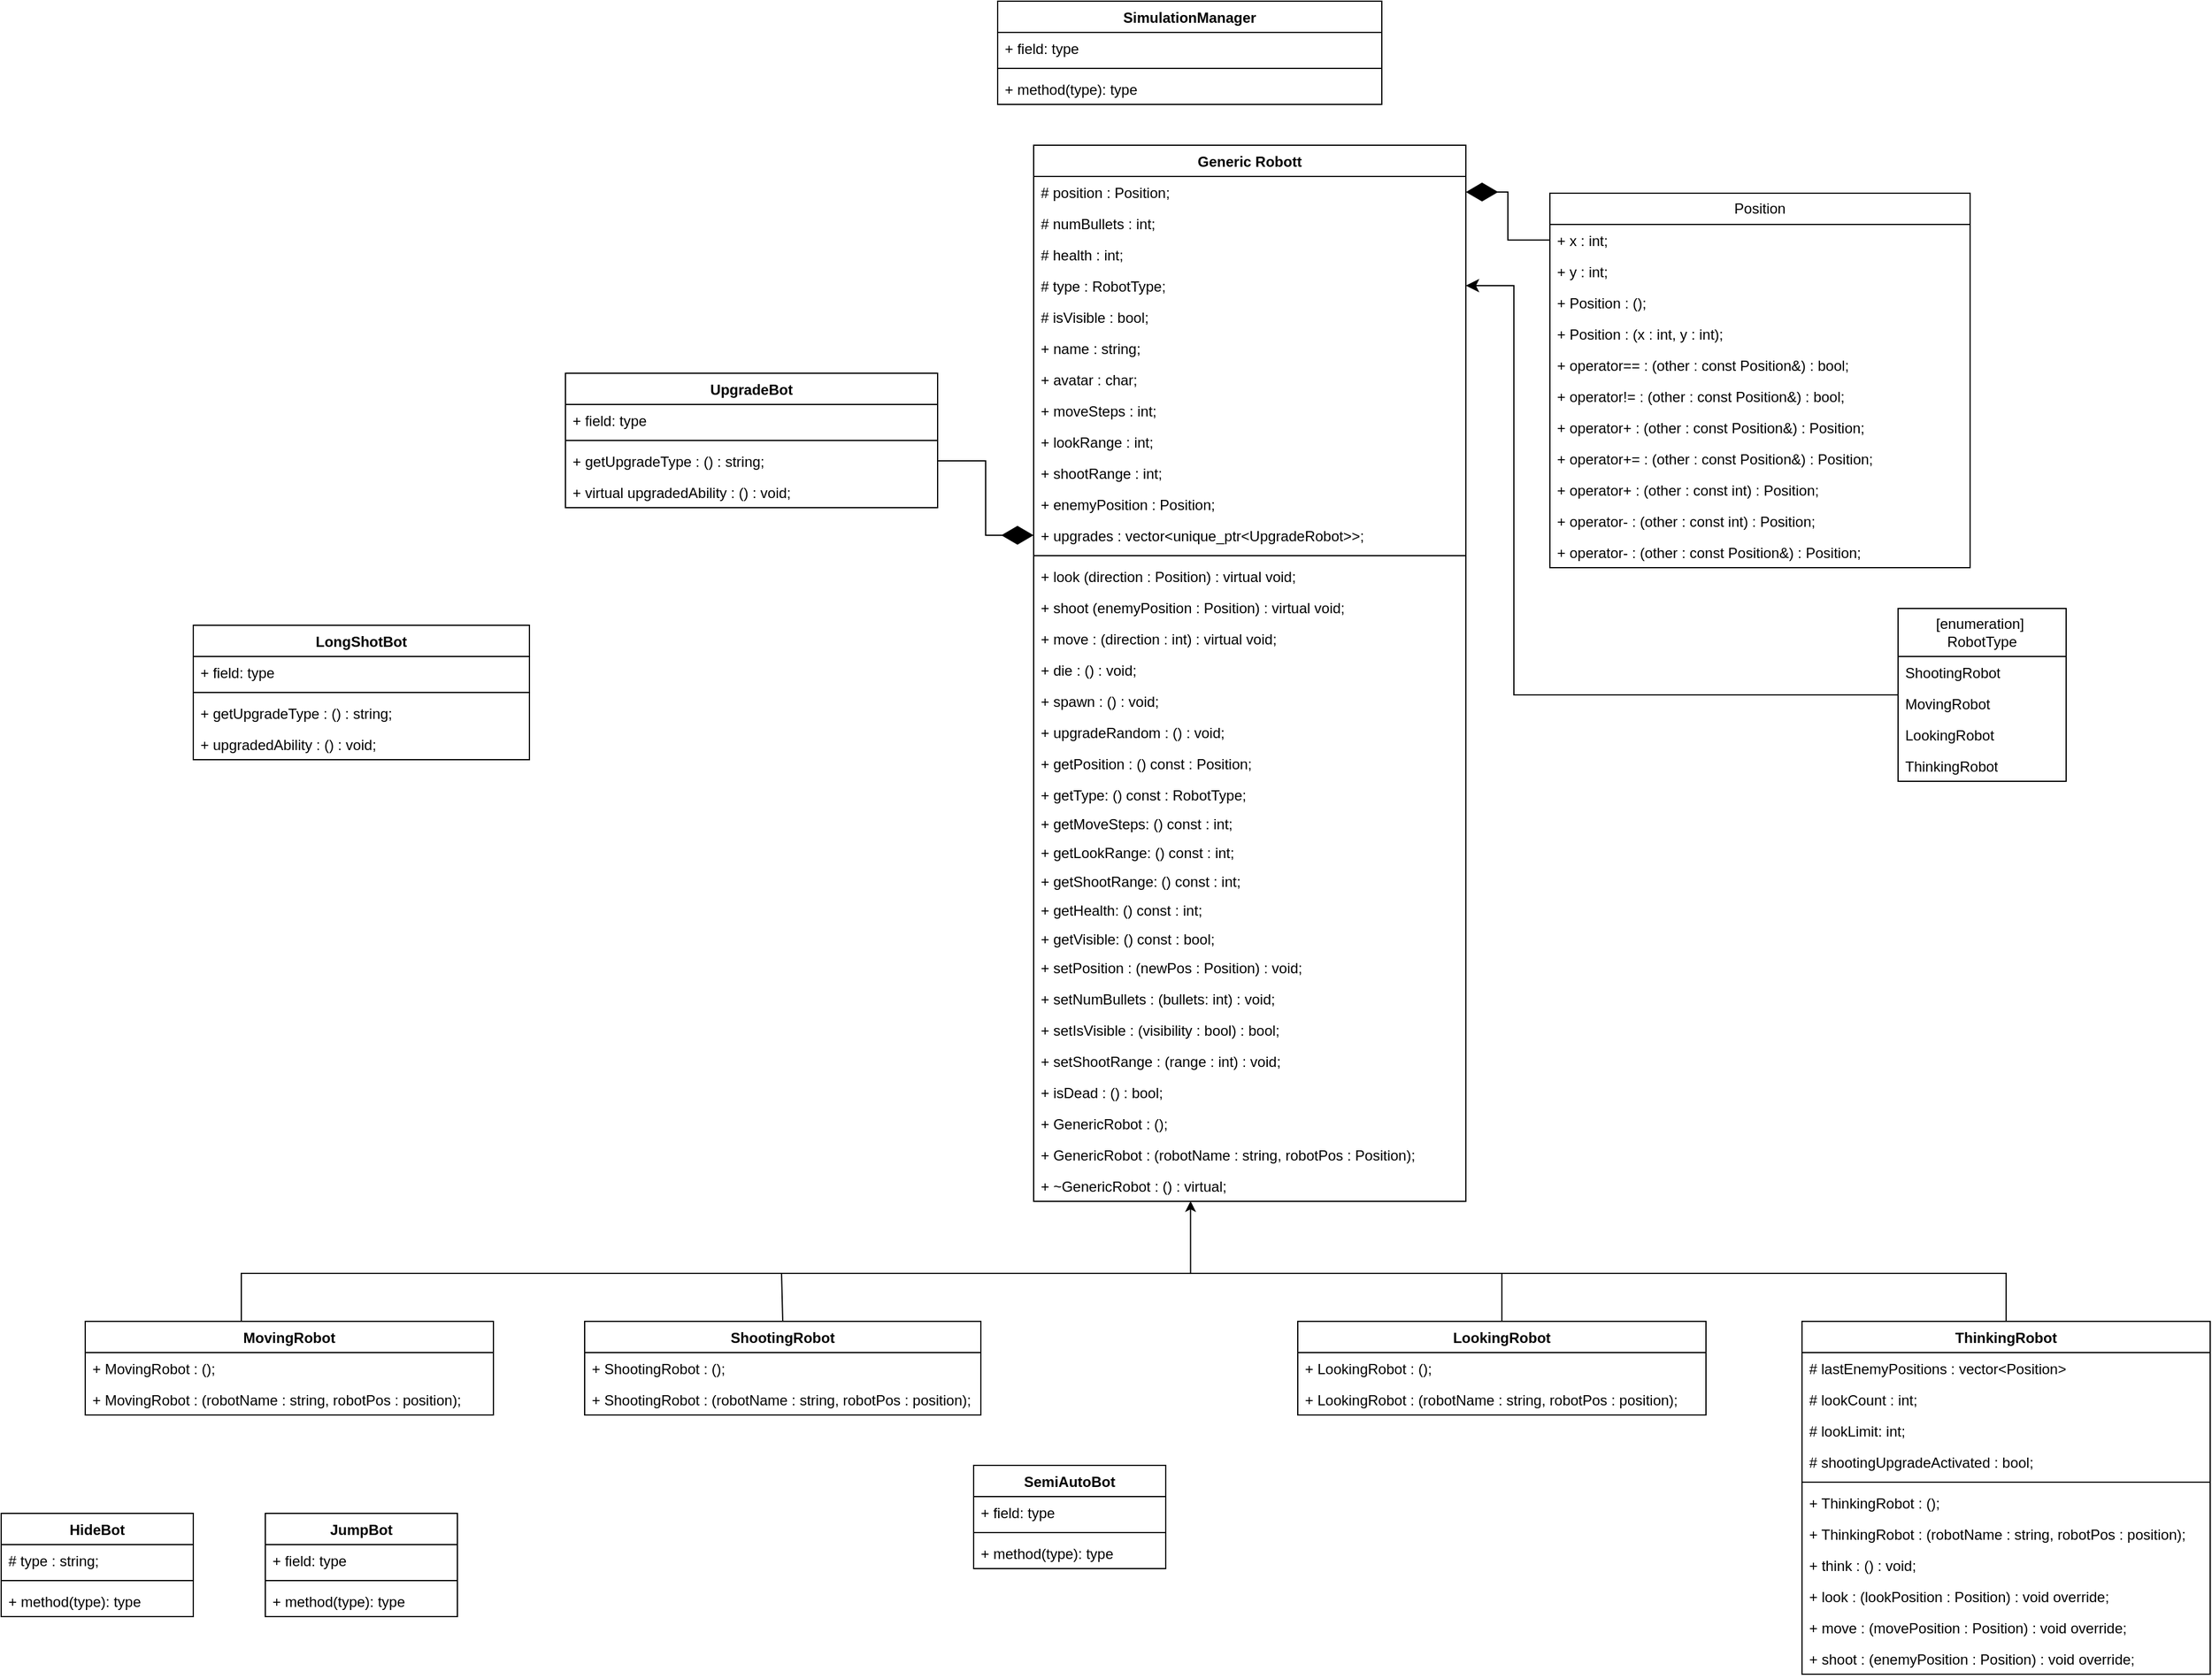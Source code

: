 <mxfile version="27.1.1">
  <diagram name="Page-1" id="opCcGq341DNbt-FzEkQ6">
    <mxGraphModel dx="2013" dy="1969" grid="1" gridSize="10" guides="1" tooltips="1" connect="1" arrows="1" fold="1" page="1" pageScale="1" pageWidth="850" pageHeight="1100" math="0" shadow="0">
      <root>
        <mxCell id="0" />
        <mxCell id="1" parent="0" />
        <mxCell id="jo4CeBIh-6-iTtw7Tc6J-8" value="Generic Robott" style="swimlane;fontStyle=1;align=center;verticalAlign=top;childLayout=stackLayout;horizontal=1;startSize=26;horizontalStack=0;resizeParent=1;resizeParentMax=0;resizeLast=0;collapsible=1;marginBottom=0;whiteSpace=wrap;html=1;" parent="1" vertex="1">
          <mxGeometry x="270" y="-270" width="360" height="880" as="geometry" />
        </mxCell>
        <mxCell id="jo4CeBIh-6-iTtw7Tc6J-9" value="# position : Position;" style="text;strokeColor=none;fillColor=none;align=left;verticalAlign=top;spacingLeft=4;spacingRight=4;overflow=hidden;rotatable=0;points=[[0,0.5],[1,0.5]];portConstraint=eastwest;whiteSpace=wrap;html=1;" parent="jo4CeBIh-6-iTtw7Tc6J-8" vertex="1">
          <mxGeometry y="26" width="360" height="26" as="geometry" />
        </mxCell>
        <mxCell id="jo4CeBIh-6-iTtw7Tc6J-19" value="# numBullets : int;" style="text;strokeColor=none;fillColor=none;align=left;verticalAlign=top;spacingLeft=4;spacingRight=4;overflow=hidden;rotatable=0;points=[[0,0.5],[1,0.5]];portConstraint=eastwest;whiteSpace=wrap;html=1;" parent="jo4CeBIh-6-iTtw7Tc6J-8" vertex="1">
          <mxGeometry y="52" width="360" height="26" as="geometry" />
        </mxCell>
        <mxCell id="jo4CeBIh-6-iTtw7Tc6J-15" value="# health : int;" style="text;strokeColor=none;fillColor=none;align=left;verticalAlign=top;spacingLeft=4;spacingRight=4;overflow=hidden;rotatable=0;points=[[0,0.5],[1,0.5]];portConstraint=eastwest;whiteSpace=wrap;html=1;" parent="jo4CeBIh-6-iTtw7Tc6J-8" vertex="1">
          <mxGeometry y="78" width="360" height="26" as="geometry" />
        </mxCell>
        <mxCell id="kiu2ifzTTNZSJJnd6o4B-6" value="# type : RobotType;" style="text;strokeColor=none;fillColor=none;align=left;verticalAlign=top;spacingLeft=4;spacingRight=4;overflow=hidden;rotatable=0;points=[[0,0.5],[1,0.5]];portConstraint=eastwest;whiteSpace=wrap;html=1;" parent="jo4CeBIh-6-iTtw7Tc6J-8" vertex="1">
          <mxGeometry y="104" width="360" height="26" as="geometry" />
        </mxCell>
        <mxCell id="xxYmKq4oyaZUA1vhkRWQ-1" value="# isVisible : bool;" style="text;strokeColor=none;fillColor=none;align=left;verticalAlign=top;spacingLeft=4;spacingRight=4;overflow=hidden;rotatable=0;points=[[0,0.5],[1,0.5]];portConstraint=eastwest;whiteSpace=wrap;html=1;" vertex="1" parent="jo4CeBIh-6-iTtw7Tc6J-8">
          <mxGeometry y="130" width="360" height="26" as="geometry" />
        </mxCell>
        <mxCell id="xxYmKq4oyaZUA1vhkRWQ-4" value="+ name : string;" style="text;strokeColor=none;fillColor=none;align=left;verticalAlign=top;spacingLeft=4;spacingRight=4;overflow=hidden;rotatable=0;points=[[0,0.5],[1,0.5]];portConstraint=eastwest;whiteSpace=wrap;html=1;" vertex="1" parent="jo4CeBIh-6-iTtw7Tc6J-8">
          <mxGeometry y="156" width="360" height="26" as="geometry" />
        </mxCell>
        <mxCell id="xxYmKq4oyaZUA1vhkRWQ-31" value="+ avatar : char;" style="text;strokeColor=none;fillColor=none;align=left;verticalAlign=top;spacingLeft=4;spacingRight=4;overflow=hidden;rotatable=0;points=[[0,0.5],[1,0.5]];portConstraint=eastwest;whiteSpace=wrap;html=1;" vertex="1" parent="jo4CeBIh-6-iTtw7Tc6J-8">
          <mxGeometry y="182" width="360" height="26" as="geometry" />
        </mxCell>
        <mxCell id="kiu2ifzTTNZSJJnd6o4B-5" value="+ moveSteps : int;" style="text;strokeColor=none;fillColor=none;align=left;verticalAlign=top;spacingLeft=4;spacingRight=4;overflow=hidden;rotatable=0;points=[[0,0.5],[1,0.5]];portConstraint=eastwest;whiteSpace=wrap;html=1;" parent="jo4CeBIh-6-iTtw7Tc6J-8" vertex="1">
          <mxGeometry y="208" width="360" height="26" as="geometry" />
        </mxCell>
        <mxCell id="xxYmKq4oyaZUA1vhkRWQ-2" value="+ lookRange : int;" style="text;strokeColor=none;fillColor=none;align=left;verticalAlign=top;spacingLeft=4;spacingRight=4;overflow=hidden;rotatable=0;points=[[0,0.5],[1,0.5]];portConstraint=eastwest;whiteSpace=wrap;html=1;" vertex="1" parent="jo4CeBIh-6-iTtw7Tc6J-8">
          <mxGeometry y="234" width="360" height="26" as="geometry" />
        </mxCell>
        <mxCell id="xxYmKq4oyaZUA1vhkRWQ-3" value="+ shootRange : int;" style="text;strokeColor=none;fillColor=none;align=left;verticalAlign=top;spacingLeft=4;spacingRight=4;overflow=hidden;rotatable=0;points=[[0,0.5],[1,0.5]];portConstraint=eastwest;whiteSpace=wrap;html=1;" vertex="1" parent="jo4CeBIh-6-iTtw7Tc6J-8">
          <mxGeometry y="260" width="360" height="26" as="geometry" />
        </mxCell>
        <mxCell id="kiu2ifzTTNZSJJnd6o4B-7" value="+ enemyPosition : Position;" style="text;strokeColor=none;fillColor=none;align=left;verticalAlign=top;spacingLeft=4;spacingRight=4;overflow=hidden;rotatable=0;points=[[0,0.5],[1,0.5]];portConstraint=eastwest;whiteSpace=wrap;html=1;" parent="jo4CeBIh-6-iTtw7Tc6J-8" vertex="1">
          <mxGeometry y="286" width="360" height="26" as="geometry" />
        </mxCell>
        <mxCell id="kiu2ifzTTNZSJJnd6o4B-8" value="+ upgrades : vector&amp;lt;unique_ptr&amp;lt;UpgradeRobot&amp;gt;&amp;gt;;" style="text;strokeColor=none;fillColor=none;align=left;verticalAlign=top;spacingLeft=4;spacingRight=4;overflow=hidden;rotatable=0;points=[[0,0.5],[1,0.5]];portConstraint=eastwest;whiteSpace=wrap;html=1;" parent="jo4CeBIh-6-iTtw7Tc6J-8" vertex="1">
          <mxGeometry y="312" width="360" height="26" as="geometry" />
        </mxCell>
        <mxCell id="jo4CeBIh-6-iTtw7Tc6J-10" value="" style="line;strokeWidth=1;fillColor=none;align=left;verticalAlign=middle;spacingTop=-1;spacingLeft=3;spacingRight=3;rotatable=0;labelPosition=right;points=[];portConstraint=eastwest;strokeColor=inherit;" parent="jo4CeBIh-6-iTtw7Tc6J-8" vertex="1">
          <mxGeometry y="338" width="360" height="8" as="geometry" />
        </mxCell>
        <mxCell id="jo4CeBIh-6-iTtw7Tc6J-11" value="+ look (direction : Position) : virtual&lt;span style=&quot;background-color: transparent; color: light-dark(rgb(0, 0, 0), rgb(255, 255, 255));&quot;&gt;&amp;nbsp;void;&lt;/span&gt;" style="text;strokeColor=none;fillColor=none;align=left;verticalAlign=top;spacingLeft=4;spacingRight=4;overflow=hidden;rotatable=0;points=[[0,0.5],[1,0.5]];portConstraint=eastwest;whiteSpace=wrap;html=1;" parent="jo4CeBIh-6-iTtw7Tc6J-8" vertex="1">
          <mxGeometry y="346" width="360" height="26" as="geometry" />
        </mxCell>
        <mxCell id="jo4CeBIh-6-iTtw7Tc6J-12" value="+ shoot (enemyPosition : Position) : virtual void;" style="text;strokeColor=none;fillColor=none;align=left;verticalAlign=top;spacingLeft=4;spacingRight=4;overflow=hidden;rotatable=0;points=[[0,0.5],[1,0.5]];portConstraint=eastwest;whiteSpace=wrap;html=1;" parent="jo4CeBIh-6-iTtw7Tc6J-8" vertex="1">
          <mxGeometry y="372" width="360" height="26" as="geometry" />
        </mxCell>
        <mxCell id="TCzFSlDF13JqIAByZluW-29" value="&lt;div&gt;+ move : (direction : int) : virtual void;&lt;/div&gt;" style="text;strokeColor=none;fillColor=none;align=left;verticalAlign=top;spacingLeft=4;spacingRight=4;overflow=hidden;rotatable=0;points=[[0,0.5,0,0,0],[1,0.5,0,0,0]];portConstraint=eastwest;whiteSpace=wrap;html=1;" parent="jo4CeBIh-6-iTtw7Tc6J-8" vertex="1">
          <mxGeometry y="398" width="360" height="26" as="geometry" />
        </mxCell>
        <mxCell id="xxYmKq4oyaZUA1vhkRWQ-32" value="&lt;div&gt;+ die : () : void;&lt;/div&gt;" style="text;strokeColor=none;fillColor=none;align=left;verticalAlign=top;spacingLeft=4;spacingRight=4;overflow=hidden;rotatable=0;points=[[0,0.5,0,0,0],[1,0.5,0,0,0]];portConstraint=eastwest;whiteSpace=wrap;html=1;" vertex="1" parent="jo4CeBIh-6-iTtw7Tc6J-8">
          <mxGeometry y="424" width="360" height="26" as="geometry" />
        </mxCell>
        <mxCell id="xxYmKq4oyaZUA1vhkRWQ-33" value="&lt;div&gt;+ spawn : () : void;&lt;/div&gt;" style="text;strokeColor=none;fillColor=none;align=left;verticalAlign=top;spacingLeft=4;spacingRight=4;overflow=hidden;rotatable=0;points=[[0,0.5,0,0,0],[1,0.5,0,0,0]];portConstraint=eastwest;whiteSpace=wrap;html=1;" vertex="1" parent="jo4CeBIh-6-iTtw7Tc6J-8">
          <mxGeometry y="450" width="360" height="26" as="geometry" />
        </mxCell>
        <mxCell id="xxYmKq4oyaZUA1vhkRWQ-34" value="&lt;div&gt;+ upgradeRandom : () : void;&lt;/div&gt;" style="text;strokeColor=none;fillColor=none;align=left;verticalAlign=top;spacingLeft=4;spacingRight=4;overflow=hidden;rotatable=0;points=[[0,0.5,0,0,0],[1,0.5,0,0,0]];portConstraint=eastwest;whiteSpace=wrap;html=1;" vertex="1" parent="jo4CeBIh-6-iTtw7Tc6J-8">
          <mxGeometry y="476" width="360" height="26" as="geometry" />
        </mxCell>
        <mxCell id="TCzFSlDF13JqIAByZluW-28" value="+ getPosition : () const : Position;&lt;div&gt;&lt;br&gt;&lt;/div&gt;" style="text;strokeColor=none;fillColor=none;align=left;verticalAlign=top;spacingLeft=4;spacingRight=4;overflow=hidden;rotatable=0;points=[[0,0.5],[1,0.5]];portConstraint=eastwest;whiteSpace=wrap;html=1;" parent="jo4CeBIh-6-iTtw7Tc6J-8" vertex="1">
          <mxGeometry y="502" width="360" height="26" as="geometry" />
        </mxCell>
        <mxCell id="xxYmKq4oyaZUA1vhkRWQ-35" value="+ getType: () const : RobotType;&lt;div&gt;&lt;br&gt;&lt;/div&gt;" style="text;strokeColor=none;fillColor=none;align=left;verticalAlign=top;spacingLeft=4;spacingRight=4;overflow=hidden;rotatable=0;points=[[0,0.5],[1,0.5]];portConstraint=eastwest;whiteSpace=wrap;html=1;" vertex="1" parent="jo4CeBIh-6-iTtw7Tc6J-8">
          <mxGeometry y="528" width="360" height="24" as="geometry" />
        </mxCell>
        <mxCell id="xxYmKq4oyaZUA1vhkRWQ-36" value="+ getMoveSteps: () const : int;&lt;div&gt;&lt;br&gt;&lt;/div&gt;" style="text;strokeColor=none;fillColor=none;align=left;verticalAlign=top;spacingLeft=4;spacingRight=4;overflow=hidden;rotatable=0;points=[[0,0.5],[1,0.5]];portConstraint=eastwest;whiteSpace=wrap;html=1;" vertex="1" parent="jo4CeBIh-6-iTtw7Tc6J-8">
          <mxGeometry y="552" width="360" height="24" as="geometry" />
        </mxCell>
        <mxCell id="xxYmKq4oyaZUA1vhkRWQ-37" value="+ getLookRange: () const : int;&lt;div&gt;&lt;br&gt;&lt;/div&gt;" style="text;strokeColor=none;fillColor=none;align=left;verticalAlign=top;spacingLeft=4;spacingRight=4;overflow=hidden;rotatable=0;points=[[0,0.5],[1,0.5]];portConstraint=eastwest;whiteSpace=wrap;html=1;" vertex="1" parent="jo4CeBIh-6-iTtw7Tc6J-8">
          <mxGeometry y="576" width="360" height="24" as="geometry" />
        </mxCell>
        <mxCell id="xxYmKq4oyaZUA1vhkRWQ-38" value="+ getShootRange: () const : int;&lt;div&gt;&lt;br&gt;&lt;/div&gt;" style="text;strokeColor=none;fillColor=none;align=left;verticalAlign=top;spacingLeft=4;spacingRight=4;overflow=hidden;rotatable=0;points=[[0,0.5],[1,0.5]];portConstraint=eastwest;whiteSpace=wrap;html=1;" vertex="1" parent="jo4CeBIh-6-iTtw7Tc6J-8">
          <mxGeometry y="600" width="360" height="24" as="geometry" />
        </mxCell>
        <mxCell id="xxYmKq4oyaZUA1vhkRWQ-39" value="+ getHealth: () const : int;&lt;div&gt;&lt;br&gt;&lt;/div&gt;" style="text;strokeColor=none;fillColor=none;align=left;verticalAlign=top;spacingLeft=4;spacingRight=4;overflow=hidden;rotatable=0;points=[[0,0.5],[1,0.5]];portConstraint=eastwest;whiteSpace=wrap;html=1;" vertex="1" parent="jo4CeBIh-6-iTtw7Tc6J-8">
          <mxGeometry y="624" width="360" height="24" as="geometry" />
        </mxCell>
        <mxCell id="xxYmKq4oyaZUA1vhkRWQ-40" value="+ getVisible: () const : bool;&lt;div&gt;&lt;br&gt;&lt;/div&gt;" style="text;strokeColor=none;fillColor=none;align=left;verticalAlign=top;spacingLeft=4;spacingRight=4;overflow=hidden;rotatable=0;points=[[0,0.5],[1,0.5]];portConstraint=eastwest;whiteSpace=wrap;html=1;" vertex="1" parent="jo4CeBIh-6-iTtw7Tc6J-8">
          <mxGeometry y="648" width="360" height="24" as="geometry" />
        </mxCell>
        <mxCell id="YIjotV5RAUvXDinl-UVa-25" value="+ setPosition : (newPos : Position) : void;&lt;div&gt;&lt;br&gt;&lt;/div&gt;" style="text;strokeColor=none;fillColor=none;align=left;verticalAlign=top;spacingLeft=4;spacingRight=4;overflow=hidden;rotatable=0;points=[[0,0.5],[1,0.5]];portConstraint=eastwest;whiteSpace=wrap;html=1;" parent="jo4CeBIh-6-iTtw7Tc6J-8" vertex="1">
          <mxGeometry y="672" width="360" height="26" as="geometry" />
        </mxCell>
        <mxCell id="xxYmKq4oyaZUA1vhkRWQ-41" value="+ setNumBullets : (bullets: int) : void;&lt;div&gt;&lt;br&gt;&lt;/div&gt;" style="text;strokeColor=none;fillColor=none;align=left;verticalAlign=top;spacingLeft=4;spacingRight=4;overflow=hidden;rotatable=0;points=[[0,0.5],[1,0.5]];portConstraint=eastwest;whiteSpace=wrap;html=1;" vertex="1" parent="jo4CeBIh-6-iTtw7Tc6J-8">
          <mxGeometry y="698" width="360" height="26" as="geometry" />
        </mxCell>
        <mxCell id="xxYmKq4oyaZUA1vhkRWQ-42" value="+ setIsVisible : (visibility : bool) : bool;" style="text;strokeColor=none;fillColor=none;align=left;verticalAlign=top;spacingLeft=4;spacingRight=4;overflow=hidden;rotatable=0;points=[[0,0.5],[1,0.5]];portConstraint=eastwest;whiteSpace=wrap;html=1;" vertex="1" parent="jo4CeBIh-6-iTtw7Tc6J-8">
          <mxGeometry y="724" width="360" height="26" as="geometry" />
        </mxCell>
        <mxCell id="xxYmKq4oyaZUA1vhkRWQ-74" value="+ setShootRange : (range : int) : void;" style="text;strokeColor=none;fillColor=none;align=left;verticalAlign=top;spacingLeft=4;spacingRight=4;overflow=hidden;rotatable=0;points=[[0,0.5],[1,0.5]];portConstraint=eastwest;whiteSpace=wrap;html=1;" vertex="1" parent="jo4CeBIh-6-iTtw7Tc6J-8">
          <mxGeometry y="750" width="360" height="26" as="geometry" />
        </mxCell>
        <mxCell id="kiu2ifzTTNZSJJnd6o4B-4" value="+ isDead : () : bool;" style="text;strokeColor=none;fillColor=none;align=left;verticalAlign=top;spacingLeft=4;spacingRight=4;overflow=hidden;rotatable=0;points=[[0,0.5],[1,0.5]];portConstraint=eastwest;whiteSpace=wrap;html=1;" parent="jo4CeBIh-6-iTtw7Tc6J-8" vertex="1">
          <mxGeometry y="776" width="360" height="26" as="geometry" />
        </mxCell>
        <mxCell id="xxYmKq4oyaZUA1vhkRWQ-75" value="+ GenericRobot : ();" style="text;strokeColor=none;fillColor=none;align=left;verticalAlign=top;spacingLeft=4;spacingRight=4;overflow=hidden;rotatable=0;points=[[0,0.5],[1,0.5]];portConstraint=eastwest;whiteSpace=wrap;html=1;" vertex="1" parent="jo4CeBIh-6-iTtw7Tc6J-8">
          <mxGeometry y="802" width="360" height="26" as="geometry" />
        </mxCell>
        <mxCell id="xxYmKq4oyaZUA1vhkRWQ-76" value="+ GenericRobot : (robotName : string, robotPos : Position);" style="text;strokeColor=none;fillColor=none;align=left;verticalAlign=top;spacingLeft=4;spacingRight=4;overflow=hidden;rotatable=0;points=[[0,0.5],[1,0.5]];portConstraint=eastwest;whiteSpace=wrap;html=1;" vertex="1" parent="jo4CeBIh-6-iTtw7Tc6J-8">
          <mxGeometry y="828" width="360" height="26" as="geometry" />
        </mxCell>
        <mxCell id="xxYmKq4oyaZUA1vhkRWQ-77" value="+ ~GenericRobot : () : virtual;" style="text;strokeColor=none;fillColor=none;align=left;verticalAlign=top;spacingLeft=4;spacingRight=4;overflow=hidden;rotatable=0;points=[[0,0.5],[1,0.5]];portConstraint=eastwest;whiteSpace=wrap;html=1;" vertex="1" parent="jo4CeBIh-6-iTtw7Tc6J-8">
          <mxGeometry y="854" width="360" height="26" as="geometry" />
        </mxCell>
        <mxCell id="TCzFSlDF13JqIAByZluW-1" value="Position" style="swimlane;fontStyle=0;childLayout=stackLayout;horizontal=1;startSize=26;fillColor=none;horizontalStack=0;resizeParent=1;resizeParentMax=0;resizeLast=0;collapsible=1;marginBottom=0;whiteSpace=wrap;html=1;" parent="1" vertex="1">
          <mxGeometry x="700" y="-230" width="350" height="312" as="geometry" />
        </mxCell>
        <mxCell id="TCzFSlDF13JqIAByZluW-2" value="+ x : int;" style="text;strokeColor=none;fillColor=none;align=left;verticalAlign=top;spacingLeft=4;spacingRight=4;overflow=hidden;rotatable=0;points=[[0,0.5],[1,0.5]];portConstraint=eastwest;whiteSpace=wrap;html=1;" parent="TCzFSlDF13JqIAByZluW-1" vertex="1">
          <mxGeometry y="26" width="350" height="26" as="geometry" />
        </mxCell>
        <mxCell id="TCzFSlDF13JqIAByZluW-3" value="+ y : int;" style="text;strokeColor=none;fillColor=none;align=left;verticalAlign=top;spacingLeft=4;spacingRight=4;overflow=hidden;rotatable=0;points=[[0,0.5],[1,0.5]];portConstraint=eastwest;whiteSpace=wrap;html=1;" parent="TCzFSlDF13JqIAByZluW-1" vertex="1">
          <mxGeometry y="52" width="350" height="26" as="geometry" />
        </mxCell>
        <mxCell id="xxYmKq4oyaZUA1vhkRWQ-15" value="+ Position : ();&lt;div&gt;&lt;br&gt;&lt;/div&gt;" style="text;strokeColor=none;fillColor=none;align=left;verticalAlign=top;spacingLeft=4;spacingRight=4;overflow=hidden;rotatable=0;points=[[0,0.5],[1,0.5]];portConstraint=eastwest;whiteSpace=wrap;html=1;" vertex="1" parent="TCzFSlDF13JqIAByZluW-1">
          <mxGeometry y="78" width="350" height="26" as="geometry" />
        </mxCell>
        <mxCell id="xxYmKq4oyaZUA1vhkRWQ-16" value="+ Position : (x : int, y : int);&lt;div&gt;&lt;br&gt;&lt;/div&gt;" style="text;strokeColor=none;fillColor=none;align=left;verticalAlign=top;spacingLeft=4;spacingRight=4;overflow=hidden;rotatable=0;points=[[0,0.5],[1,0.5]];portConstraint=eastwest;whiteSpace=wrap;html=1;" vertex="1" parent="TCzFSlDF13JqIAByZluW-1">
          <mxGeometry y="104" width="350" height="26" as="geometry" />
        </mxCell>
        <mxCell id="xxYmKq4oyaZUA1vhkRWQ-18" value="&lt;div&gt;+ operator== : (other : const Position&amp;amp;) : bool;&lt;/div&gt;" style="text;strokeColor=none;fillColor=none;align=left;verticalAlign=top;spacingLeft=4;spacingRight=4;overflow=hidden;rotatable=0;points=[[0,0.5],[1,0.5]];portConstraint=eastwest;whiteSpace=wrap;html=1;" vertex="1" parent="TCzFSlDF13JqIAByZluW-1">
          <mxGeometry y="130" width="350" height="26" as="geometry" />
        </mxCell>
        <mxCell id="xxYmKq4oyaZUA1vhkRWQ-25" value="&lt;div&gt;+ operator!= : (other : const Position&amp;amp;) : bool;&lt;/div&gt;" style="text;strokeColor=none;fillColor=none;align=left;verticalAlign=top;spacingLeft=4;spacingRight=4;overflow=hidden;rotatable=0;points=[[0,0.5],[1,0.5]];portConstraint=eastwest;whiteSpace=wrap;html=1;" vertex="1" parent="TCzFSlDF13JqIAByZluW-1">
          <mxGeometry y="156" width="350" height="26" as="geometry" />
        </mxCell>
        <mxCell id="xxYmKq4oyaZUA1vhkRWQ-26" value="&lt;div&gt;+ operator+ : (other : const Position&amp;amp;) : Position;&lt;/div&gt;" style="text;strokeColor=none;fillColor=none;align=left;verticalAlign=top;spacingLeft=4;spacingRight=4;overflow=hidden;rotatable=0;points=[[0,0.5],[1,0.5]];portConstraint=eastwest;whiteSpace=wrap;html=1;" vertex="1" parent="TCzFSlDF13JqIAByZluW-1">
          <mxGeometry y="182" width="350" height="26" as="geometry" />
        </mxCell>
        <mxCell id="xxYmKq4oyaZUA1vhkRWQ-30" value="&lt;div&gt;+ operator+= : (other : const Position&amp;amp;) : Position;&lt;/div&gt;" style="text;strokeColor=none;fillColor=none;align=left;verticalAlign=top;spacingLeft=4;spacingRight=4;overflow=hidden;rotatable=0;points=[[0,0.5],[1,0.5]];portConstraint=eastwest;whiteSpace=wrap;html=1;" vertex="1" parent="TCzFSlDF13JqIAByZluW-1">
          <mxGeometry y="208" width="350" height="26" as="geometry" />
        </mxCell>
        <mxCell id="xxYmKq4oyaZUA1vhkRWQ-27" value="&lt;div&gt;+ operator+ : (other : const int) : Position;&lt;/div&gt;" style="text;strokeColor=none;fillColor=none;align=left;verticalAlign=top;spacingLeft=4;spacingRight=4;overflow=hidden;rotatable=0;points=[[0,0.5],[1,0.5]];portConstraint=eastwest;whiteSpace=wrap;html=1;" vertex="1" parent="TCzFSlDF13JqIAByZluW-1">
          <mxGeometry y="234" width="350" height="26" as="geometry" />
        </mxCell>
        <mxCell id="xxYmKq4oyaZUA1vhkRWQ-29" value="&lt;div&gt;+ operator- : (other : const int) : Position;&lt;/div&gt;" style="text;strokeColor=none;fillColor=none;align=left;verticalAlign=top;spacingLeft=4;spacingRight=4;overflow=hidden;rotatable=0;points=[[0,0.5],[1,0.5]];portConstraint=eastwest;whiteSpace=wrap;html=1;" vertex="1" parent="TCzFSlDF13JqIAByZluW-1">
          <mxGeometry y="260" width="350" height="26" as="geometry" />
        </mxCell>
        <mxCell id="xxYmKq4oyaZUA1vhkRWQ-28" value="+ operator- : (other : const Position&amp;amp;) : Position;" style="text;strokeColor=none;fillColor=none;align=left;verticalAlign=top;spacingLeft=4;spacingRight=4;overflow=hidden;rotatable=0;points=[[0,0.5],[1,0.5]];portConstraint=eastwest;whiteSpace=wrap;html=1;" vertex="1" parent="TCzFSlDF13JqIAByZluW-1">
          <mxGeometry y="286" width="350" height="26" as="geometry" />
        </mxCell>
        <mxCell id="TCzFSlDF13JqIAByZluW-12" style="edgeStyle=orthogonalEdgeStyle;rounded=0;orthogonalLoop=1;jettySize=auto;html=1;entryX=0.363;entryY=0.989;entryDx=0;entryDy=0;entryPerimeter=0;" parent="1" source="TCzFSlDF13JqIAByZluW-7" target="xxYmKq4oyaZUA1vhkRWQ-77" edge="1">
          <mxGeometry relative="1" as="geometry">
            <mxPoint x="400" y="600" as="targetPoint" />
            <Array as="points">
              <mxPoint x="-390" y="670" />
              <mxPoint x="401" y="670" />
            </Array>
          </mxGeometry>
        </mxCell>
        <mxCell id="TCzFSlDF13JqIAByZluW-7" value="MovingRobot" style="swimlane;fontStyle=1;align=center;verticalAlign=top;childLayout=stackLayout;horizontal=1;startSize=26;horizontalStack=0;resizeParent=1;resizeParentMax=0;resizeLast=0;collapsible=1;marginBottom=0;whiteSpace=wrap;html=1;" parent="1" vertex="1">
          <mxGeometry x="-520" y="710" width="340" height="78" as="geometry" />
        </mxCell>
        <mxCell id="TCzFSlDF13JqIAByZluW-10" value="+ MovingRobot : ();" style="text;strokeColor=none;fillColor=none;align=left;verticalAlign=top;spacingLeft=4;spacingRight=4;overflow=hidden;rotatable=0;points=[[0,0.5],[1,0.5]];portConstraint=eastwest;whiteSpace=wrap;html=1;" parent="TCzFSlDF13JqIAByZluW-7" vertex="1">
          <mxGeometry y="26" width="340" height="26" as="geometry" />
        </mxCell>
        <mxCell id="xxYmKq4oyaZUA1vhkRWQ-78" value="+ MovingRobot : (robotName : string, robotPos : position);" style="text;strokeColor=none;fillColor=none;align=left;verticalAlign=top;spacingLeft=4;spacingRight=4;overflow=hidden;rotatable=0;points=[[0,0.5],[1,0.5]];portConstraint=eastwest;whiteSpace=wrap;html=1;" vertex="1" parent="TCzFSlDF13JqIAByZluW-7">
          <mxGeometry y="52" width="340" height="26" as="geometry" />
        </mxCell>
        <mxCell id="TCzFSlDF13JqIAByZluW-13" value="ShootingRobot" style="swimlane;fontStyle=1;align=center;verticalAlign=top;childLayout=stackLayout;horizontal=1;startSize=26;horizontalStack=0;resizeParent=1;resizeParentMax=0;resizeLast=0;collapsible=1;marginBottom=0;whiteSpace=wrap;html=1;" parent="1" vertex="1">
          <mxGeometry x="-104" y="710" width="330" height="78" as="geometry" />
        </mxCell>
        <mxCell id="TCzFSlDF13JqIAByZluW-16" value="+ ShootingRobot : ();" style="text;strokeColor=none;fillColor=none;align=left;verticalAlign=top;spacingLeft=4;spacingRight=4;overflow=hidden;rotatable=0;points=[[0,0.5],[1,0.5]];portConstraint=eastwest;whiteSpace=wrap;html=1;" parent="TCzFSlDF13JqIAByZluW-13" vertex="1">
          <mxGeometry y="26" width="330" height="26" as="geometry" />
        </mxCell>
        <mxCell id="xxYmKq4oyaZUA1vhkRWQ-79" value="+ ShootingRobot : (robotName : string, robotPos : position);" style="text;strokeColor=none;fillColor=none;align=left;verticalAlign=top;spacingLeft=4;spacingRight=4;overflow=hidden;rotatable=0;points=[[0,0.5],[1,0.5]];portConstraint=eastwest;whiteSpace=wrap;html=1;" vertex="1" parent="TCzFSlDF13JqIAByZluW-13">
          <mxGeometry y="52" width="330" height="26" as="geometry" />
        </mxCell>
        <mxCell id="TCzFSlDF13JqIAByZluW-17" value="LookingRobot" style="swimlane;fontStyle=1;align=center;verticalAlign=top;childLayout=stackLayout;horizontal=1;startSize=26;horizontalStack=0;resizeParent=1;resizeParentMax=0;resizeLast=0;collapsible=1;marginBottom=0;whiteSpace=wrap;html=1;" parent="1" vertex="1">
          <mxGeometry x="490" y="710" width="340" height="78" as="geometry" />
        </mxCell>
        <mxCell id="TCzFSlDF13JqIAByZluW-20" value="+ LookingRobot : ();" style="text;strokeColor=none;fillColor=none;align=left;verticalAlign=top;spacingLeft=4;spacingRight=4;overflow=hidden;rotatable=0;points=[[0,0.5],[1,0.5]];portConstraint=eastwest;whiteSpace=wrap;html=1;" parent="TCzFSlDF13JqIAByZluW-17" vertex="1">
          <mxGeometry y="26" width="340" height="26" as="geometry" />
        </mxCell>
        <mxCell id="xxYmKq4oyaZUA1vhkRWQ-81" value="+ LookingRobot : (robotName : string, robotPos : position);" style="text;strokeColor=none;fillColor=none;align=left;verticalAlign=top;spacingLeft=4;spacingRight=4;overflow=hidden;rotatable=0;points=[[0,0.5],[1,0.5]];portConstraint=eastwest;whiteSpace=wrap;html=1;" vertex="1" parent="TCzFSlDF13JqIAByZluW-17">
          <mxGeometry y="52" width="340" height="26" as="geometry" />
        </mxCell>
        <mxCell id="TCzFSlDF13JqIAByZluW-21" value="" style="endArrow=none;html=1;rounded=0;exitX=0.5;exitY=0;exitDx=0;exitDy=0;" parent="1" source="TCzFSlDF13JqIAByZluW-13" edge="1">
          <mxGeometry width="50" height="50" relative="1" as="geometry">
            <mxPoint x="200" y="750" as="sourcePoint" />
            <mxPoint x="60" y="670" as="targetPoint" />
          </mxGeometry>
        </mxCell>
        <mxCell id="TCzFSlDF13JqIAByZluW-22" value="ThinkingRobot" style="swimlane;fontStyle=1;align=center;verticalAlign=top;childLayout=stackLayout;horizontal=1;startSize=26;horizontalStack=0;resizeParent=1;resizeParentMax=0;resizeLast=0;collapsible=1;marginBottom=0;whiteSpace=wrap;html=1;" parent="1" vertex="1">
          <mxGeometry x="910" y="710" width="340" height="294" as="geometry" />
        </mxCell>
        <mxCell id="TCzFSlDF13JqIAByZluW-23" value="# lastEnemyPositions : vector&amp;lt;Position&amp;gt;" style="text;strokeColor=none;fillColor=none;align=left;verticalAlign=top;spacingLeft=4;spacingRight=4;overflow=hidden;rotatable=0;points=[[0,0.5],[1,0.5]];portConstraint=eastwest;whiteSpace=wrap;html=1;" parent="TCzFSlDF13JqIAByZluW-22" vertex="1">
          <mxGeometry y="26" width="340" height="26" as="geometry" />
        </mxCell>
        <mxCell id="xxYmKq4oyaZUA1vhkRWQ-82" value="# lookCount : int;" style="text;strokeColor=none;fillColor=none;align=left;verticalAlign=top;spacingLeft=4;spacingRight=4;overflow=hidden;rotatable=0;points=[[0,0.5],[1,0.5]];portConstraint=eastwest;whiteSpace=wrap;html=1;" vertex="1" parent="TCzFSlDF13JqIAByZluW-22">
          <mxGeometry y="52" width="340" height="26" as="geometry" />
        </mxCell>
        <mxCell id="xxYmKq4oyaZUA1vhkRWQ-83" value="# lookLimit: int;" style="text;strokeColor=none;fillColor=none;align=left;verticalAlign=top;spacingLeft=4;spacingRight=4;overflow=hidden;rotatable=0;points=[[0,0.5],[1,0.5]];portConstraint=eastwest;whiteSpace=wrap;html=1;" vertex="1" parent="TCzFSlDF13JqIAByZluW-22">
          <mxGeometry y="78" width="340" height="26" as="geometry" />
        </mxCell>
        <mxCell id="xxYmKq4oyaZUA1vhkRWQ-84" value="# shootingUpgradeActivated : bool;" style="text;strokeColor=none;fillColor=none;align=left;verticalAlign=top;spacingLeft=4;spacingRight=4;overflow=hidden;rotatable=0;points=[[0,0.5],[1,0.5]];portConstraint=eastwest;whiteSpace=wrap;html=1;" vertex="1" parent="TCzFSlDF13JqIAByZluW-22">
          <mxGeometry y="104" width="340" height="26" as="geometry" />
        </mxCell>
        <mxCell id="TCzFSlDF13JqIAByZluW-24" value="" style="line;strokeWidth=1;fillColor=none;align=left;verticalAlign=middle;spacingTop=-1;spacingLeft=3;spacingRight=3;rotatable=0;labelPosition=right;points=[];portConstraint=eastwest;strokeColor=inherit;" parent="TCzFSlDF13JqIAByZluW-22" vertex="1">
          <mxGeometry y="130" width="340" height="8" as="geometry" />
        </mxCell>
        <mxCell id="TCzFSlDF13JqIAByZluW-25" value="+ ThinkingRobot : ();" style="text;strokeColor=none;fillColor=none;align=left;verticalAlign=top;spacingLeft=4;spacingRight=4;overflow=hidden;rotatable=0;points=[[0,0.5],[1,0.5]];portConstraint=eastwest;whiteSpace=wrap;html=1;" parent="TCzFSlDF13JqIAByZluW-22" vertex="1">
          <mxGeometry y="138" width="340" height="26" as="geometry" />
        </mxCell>
        <mxCell id="xxYmKq4oyaZUA1vhkRWQ-85" value="+ ThinkingRobot : (robotName : string, robotPos : position);" style="text;strokeColor=none;fillColor=none;align=left;verticalAlign=top;spacingLeft=4;spacingRight=4;overflow=hidden;rotatable=0;points=[[0,0.5],[1,0.5]];portConstraint=eastwest;whiteSpace=wrap;html=1;" vertex="1" parent="TCzFSlDF13JqIAByZluW-22">
          <mxGeometry y="164" width="340" height="26" as="geometry" />
        </mxCell>
        <mxCell id="xxYmKq4oyaZUA1vhkRWQ-86" value="+ think : () : void;" style="text;strokeColor=none;fillColor=none;align=left;verticalAlign=top;spacingLeft=4;spacingRight=4;overflow=hidden;rotatable=0;points=[[0,0.5],[1,0.5]];portConstraint=eastwest;whiteSpace=wrap;html=1;" vertex="1" parent="TCzFSlDF13JqIAByZluW-22">
          <mxGeometry y="190" width="340" height="26" as="geometry" />
        </mxCell>
        <mxCell id="xxYmKq4oyaZUA1vhkRWQ-87" value="+ look : (lookPosition : Position) : void override;" style="text;strokeColor=none;fillColor=none;align=left;verticalAlign=top;spacingLeft=4;spacingRight=4;overflow=hidden;rotatable=0;points=[[0,0.5],[1,0.5]];portConstraint=eastwest;whiteSpace=wrap;html=1;" vertex="1" parent="TCzFSlDF13JqIAByZluW-22">
          <mxGeometry y="216" width="340" height="26" as="geometry" />
        </mxCell>
        <mxCell id="xxYmKq4oyaZUA1vhkRWQ-88" value="+ move : (movePosition : Position) : void override;" style="text;strokeColor=none;fillColor=none;align=left;verticalAlign=top;spacingLeft=4;spacingRight=4;overflow=hidden;rotatable=0;points=[[0,0.5],[1,0.5]];portConstraint=eastwest;whiteSpace=wrap;html=1;" vertex="1" parent="TCzFSlDF13JqIAByZluW-22">
          <mxGeometry y="242" width="340" height="26" as="geometry" />
        </mxCell>
        <mxCell id="xxYmKq4oyaZUA1vhkRWQ-89" value="+ shoot : (enemyPosition : Position) : void override;" style="text;strokeColor=none;fillColor=none;align=left;verticalAlign=top;spacingLeft=4;spacingRight=4;overflow=hidden;rotatable=0;points=[[0,0.5],[1,0.5]];portConstraint=eastwest;whiteSpace=wrap;html=1;" vertex="1" parent="TCzFSlDF13JqIAByZluW-22">
          <mxGeometry y="268" width="340" height="26" as="geometry" />
        </mxCell>
        <mxCell id="TCzFSlDF13JqIAByZluW-26" value="" style="endArrow=none;html=1;rounded=0;exitX=0.5;exitY=0;exitDx=0;exitDy=0;edgeStyle=orthogonalEdgeStyle;" parent="1" source="TCzFSlDF13JqIAByZluW-22" edge="1">
          <mxGeometry width="50" height="50" relative="1" as="geometry">
            <mxPoint x="820" y="670" as="sourcePoint" />
            <mxPoint x="400" y="670" as="targetPoint" />
            <Array as="points">
              <mxPoint x="1080" y="670" />
            </Array>
          </mxGeometry>
        </mxCell>
        <mxCell id="TCzFSlDF13JqIAByZluW-27" value="" style="endArrow=none;html=1;rounded=0;exitX=0.5;exitY=0;exitDx=0;exitDy=0;" parent="1" source="TCzFSlDF13JqIAByZluW-17" edge="1">
          <mxGeometry width="50" height="50" relative="1" as="geometry">
            <mxPoint x="540" y="650" as="sourcePoint" />
            <mxPoint x="660" y="670" as="targetPoint" />
          </mxGeometry>
        </mxCell>
        <mxCell id="YIjotV5RAUvXDinl-UVa-1" value="JumpBot" style="swimlane;fontStyle=1;align=center;verticalAlign=top;childLayout=stackLayout;horizontal=1;startSize=26;horizontalStack=0;resizeParent=1;resizeParentMax=0;resizeLast=0;collapsible=1;marginBottom=0;whiteSpace=wrap;html=1;" parent="1" vertex="1">
          <mxGeometry x="-370" y="870" width="160" height="86" as="geometry" />
        </mxCell>
        <mxCell id="YIjotV5RAUvXDinl-UVa-2" value="+ field: type" style="text;strokeColor=none;fillColor=none;align=left;verticalAlign=top;spacingLeft=4;spacingRight=4;overflow=hidden;rotatable=0;points=[[0,0.5],[1,0.5]];portConstraint=eastwest;whiteSpace=wrap;html=1;" parent="YIjotV5RAUvXDinl-UVa-1" vertex="1">
          <mxGeometry y="26" width="160" height="26" as="geometry" />
        </mxCell>
        <mxCell id="YIjotV5RAUvXDinl-UVa-3" value="" style="line;strokeWidth=1;fillColor=none;align=left;verticalAlign=middle;spacingTop=-1;spacingLeft=3;spacingRight=3;rotatable=0;labelPosition=right;points=[];portConstraint=eastwest;strokeColor=inherit;" parent="YIjotV5RAUvXDinl-UVa-1" vertex="1">
          <mxGeometry y="52" width="160" height="8" as="geometry" />
        </mxCell>
        <mxCell id="YIjotV5RAUvXDinl-UVa-4" value="+ method(type): type" style="text;strokeColor=none;fillColor=none;align=left;verticalAlign=top;spacingLeft=4;spacingRight=4;overflow=hidden;rotatable=0;points=[[0,0.5],[1,0.5]];portConstraint=eastwest;whiteSpace=wrap;html=1;" parent="YIjotV5RAUvXDinl-UVa-1" vertex="1">
          <mxGeometry y="60" width="160" height="26" as="geometry" />
        </mxCell>
        <mxCell id="YIjotV5RAUvXDinl-UVa-5" value="HideBot" style="swimlane;fontStyle=1;align=center;verticalAlign=top;childLayout=stackLayout;horizontal=1;startSize=26;horizontalStack=0;resizeParent=1;resizeParentMax=0;resizeLast=0;collapsible=1;marginBottom=0;whiteSpace=wrap;html=1;" parent="1" vertex="1">
          <mxGeometry x="-590" y="870" width="160" height="86" as="geometry" />
        </mxCell>
        <mxCell id="YIjotV5RAUvXDinl-UVa-6" value="# type : string;" style="text;strokeColor=none;fillColor=none;align=left;verticalAlign=top;spacingLeft=4;spacingRight=4;overflow=hidden;rotatable=0;points=[[0,0.5],[1,0.5]];portConstraint=eastwest;whiteSpace=wrap;html=1;" parent="YIjotV5RAUvXDinl-UVa-5" vertex="1">
          <mxGeometry y="26" width="160" height="26" as="geometry" />
        </mxCell>
        <mxCell id="YIjotV5RAUvXDinl-UVa-7" value="" style="line;strokeWidth=1;fillColor=none;align=left;verticalAlign=middle;spacingTop=-1;spacingLeft=3;spacingRight=3;rotatable=0;labelPosition=right;points=[];portConstraint=eastwest;strokeColor=inherit;" parent="YIjotV5RAUvXDinl-UVa-5" vertex="1">
          <mxGeometry y="52" width="160" height="8" as="geometry" />
        </mxCell>
        <mxCell id="YIjotV5RAUvXDinl-UVa-8" value="+ method(type): type" style="text;strokeColor=none;fillColor=none;align=left;verticalAlign=top;spacingLeft=4;spacingRight=4;overflow=hidden;rotatable=0;points=[[0,0.5],[1,0.5]];portConstraint=eastwest;whiteSpace=wrap;html=1;" parent="YIjotV5RAUvXDinl-UVa-5" vertex="1">
          <mxGeometry y="60" width="160" height="26" as="geometry" />
        </mxCell>
        <mxCell id="YIjotV5RAUvXDinl-UVa-9" value="LongShotBot" style="swimlane;fontStyle=1;align=center;verticalAlign=top;childLayout=stackLayout;horizontal=1;startSize=26;horizontalStack=0;resizeParent=1;resizeParentMax=0;resizeLast=0;collapsible=1;marginBottom=0;whiteSpace=wrap;html=1;" parent="1" vertex="1">
          <mxGeometry x="-430" y="130" width="280" height="112" as="geometry" />
        </mxCell>
        <mxCell id="YIjotV5RAUvXDinl-UVa-10" value="+ field: type" style="text;strokeColor=none;fillColor=none;align=left;verticalAlign=top;spacingLeft=4;spacingRight=4;overflow=hidden;rotatable=0;points=[[0,0.5],[1,0.5]];portConstraint=eastwest;whiteSpace=wrap;html=1;" parent="YIjotV5RAUvXDinl-UVa-9" vertex="1">
          <mxGeometry y="26" width="280" height="26" as="geometry" />
        </mxCell>
        <mxCell id="YIjotV5RAUvXDinl-UVa-11" value="" style="line;strokeWidth=1;fillColor=none;align=left;verticalAlign=middle;spacingTop=-1;spacingLeft=3;spacingRight=3;rotatable=0;labelPosition=right;points=[];portConstraint=eastwest;strokeColor=inherit;" parent="YIjotV5RAUvXDinl-UVa-9" vertex="1">
          <mxGeometry y="52" width="280" height="8" as="geometry" />
        </mxCell>
        <mxCell id="YIjotV5RAUvXDinl-UVa-12" value="+ getUpgradeType : () : string;" style="text;strokeColor=none;fillColor=none;align=left;verticalAlign=top;spacingLeft=4;spacingRight=4;overflow=hidden;rotatable=0;points=[[0,0.5],[1,0.5]];portConstraint=eastwest;whiteSpace=wrap;html=1;" parent="YIjotV5RAUvXDinl-UVa-9" vertex="1">
          <mxGeometry y="60" width="280" height="26" as="geometry" />
        </mxCell>
        <mxCell id="kiu2ifzTTNZSJJnd6o4B-1" value="+ upgradedAbility : () : void;" style="text;strokeColor=none;fillColor=none;align=left;verticalAlign=top;spacingLeft=4;spacingRight=4;overflow=hidden;rotatable=0;points=[[0,0.5],[1,0.5]];portConstraint=eastwest;whiteSpace=wrap;html=1;" parent="YIjotV5RAUvXDinl-UVa-9" vertex="1">
          <mxGeometry y="86" width="280" height="26" as="geometry" />
        </mxCell>
        <mxCell id="YIjotV5RAUvXDinl-UVa-13" value="SemiAutoBot" style="swimlane;fontStyle=1;align=center;verticalAlign=top;childLayout=stackLayout;horizontal=1;startSize=26;horizontalStack=0;resizeParent=1;resizeParentMax=0;resizeLast=0;collapsible=1;marginBottom=0;whiteSpace=wrap;html=1;" parent="1" vertex="1">
          <mxGeometry x="220" y="830" width="160" height="86" as="geometry" />
        </mxCell>
        <mxCell id="YIjotV5RAUvXDinl-UVa-14" value="+ field: type" style="text;strokeColor=none;fillColor=none;align=left;verticalAlign=top;spacingLeft=4;spacingRight=4;overflow=hidden;rotatable=0;points=[[0,0.5],[1,0.5]];portConstraint=eastwest;whiteSpace=wrap;html=1;" parent="YIjotV5RAUvXDinl-UVa-13" vertex="1">
          <mxGeometry y="26" width="160" height="26" as="geometry" />
        </mxCell>
        <mxCell id="YIjotV5RAUvXDinl-UVa-15" value="" style="line;strokeWidth=1;fillColor=none;align=left;verticalAlign=middle;spacingTop=-1;spacingLeft=3;spacingRight=3;rotatable=0;labelPosition=right;points=[];portConstraint=eastwest;strokeColor=inherit;" parent="YIjotV5RAUvXDinl-UVa-13" vertex="1">
          <mxGeometry y="52" width="160" height="8" as="geometry" />
        </mxCell>
        <mxCell id="YIjotV5RAUvXDinl-UVa-16" value="+ method(type): type" style="text;strokeColor=none;fillColor=none;align=left;verticalAlign=top;spacingLeft=4;spacingRight=4;overflow=hidden;rotatable=0;points=[[0,0.5],[1,0.5]];portConstraint=eastwest;whiteSpace=wrap;html=1;" parent="YIjotV5RAUvXDinl-UVa-13" vertex="1">
          <mxGeometry y="60" width="160" height="26" as="geometry" />
        </mxCell>
        <mxCell id="YIjotV5RAUvXDinl-UVa-17" value="SimulationManager" style="swimlane;fontStyle=1;align=center;verticalAlign=top;childLayout=stackLayout;horizontal=1;startSize=26;horizontalStack=0;resizeParent=1;resizeParentMax=0;resizeLast=0;collapsible=1;marginBottom=0;whiteSpace=wrap;html=1;" parent="1" vertex="1">
          <mxGeometry x="240" y="-390" width="320" height="86" as="geometry" />
        </mxCell>
        <mxCell id="YIjotV5RAUvXDinl-UVa-18" value="+ field: type" style="text;strokeColor=none;fillColor=none;align=left;verticalAlign=top;spacingLeft=4;spacingRight=4;overflow=hidden;rotatable=0;points=[[0,0.5],[1,0.5]];portConstraint=eastwest;whiteSpace=wrap;html=1;" parent="YIjotV5RAUvXDinl-UVa-17" vertex="1">
          <mxGeometry y="26" width="320" height="26" as="geometry" />
        </mxCell>
        <mxCell id="YIjotV5RAUvXDinl-UVa-19" value="" style="line;strokeWidth=1;fillColor=none;align=left;verticalAlign=middle;spacingTop=-1;spacingLeft=3;spacingRight=3;rotatable=0;labelPosition=right;points=[];portConstraint=eastwest;strokeColor=inherit;" parent="YIjotV5RAUvXDinl-UVa-17" vertex="1">
          <mxGeometry y="52" width="320" height="8" as="geometry" />
        </mxCell>
        <mxCell id="YIjotV5RAUvXDinl-UVa-20" value="+ method(type): type" style="text;strokeColor=none;fillColor=none;align=left;verticalAlign=top;spacingLeft=4;spacingRight=4;overflow=hidden;rotatable=0;points=[[0,0.5],[1,0.5]];portConstraint=eastwest;whiteSpace=wrap;html=1;" parent="YIjotV5RAUvXDinl-UVa-17" vertex="1">
          <mxGeometry y="60" width="320" height="26" as="geometry" />
        </mxCell>
        <mxCell id="YIjotV5RAUvXDinl-UVa-21" value="UpgradeBot" style="swimlane;fontStyle=1;align=center;verticalAlign=top;childLayout=stackLayout;horizontal=1;startSize=26;horizontalStack=0;resizeParent=1;resizeParentMax=0;resizeLast=0;collapsible=1;marginBottom=0;whiteSpace=wrap;html=1;" parent="1" vertex="1">
          <mxGeometry x="-120" y="-80" width="310" height="112" as="geometry" />
        </mxCell>
        <mxCell id="YIjotV5RAUvXDinl-UVa-22" value="+ field: type" style="text;strokeColor=none;fillColor=none;align=left;verticalAlign=top;spacingLeft=4;spacingRight=4;overflow=hidden;rotatable=0;points=[[0,0.5],[1,0.5]];portConstraint=eastwest;whiteSpace=wrap;html=1;" parent="YIjotV5RAUvXDinl-UVa-21" vertex="1">
          <mxGeometry y="26" width="310" height="26" as="geometry" />
        </mxCell>
        <mxCell id="YIjotV5RAUvXDinl-UVa-23" value="" style="line;strokeWidth=1;fillColor=none;align=left;verticalAlign=middle;spacingTop=-1;spacingLeft=3;spacingRight=3;rotatable=0;labelPosition=right;points=[];portConstraint=eastwest;strokeColor=inherit;" parent="YIjotV5RAUvXDinl-UVa-21" vertex="1">
          <mxGeometry y="52" width="310" height="8" as="geometry" />
        </mxCell>
        <mxCell id="YIjotV5RAUvXDinl-UVa-24" value="+ getUpgradeType : () : string;" style="text;strokeColor=none;fillColor=none;align=left;verticalAlign=top;spacingLeft=4;spacingRight=4;overflow=hidden;rotatable=0;points=[[0,0.5],[1,0.5]];portConstraint=eastwest;whiteSpace=wrap;html=1;" parent="YIjotV5RAUvXDinl-UVa-21" vertex="1">
          <mxGeometry y="60" width="310" height="26" as="geometry" />
        </mxCell>
        <mxCell id="kiu2ifzTTNZSJJnd6o4B-2" value="+ virtual upgradedAbility : () : void;" style="text;strokeColor=none;fillColor=none;align=left;verticalAlign=top;spacingLeft=4;spacingRight=4;overflow=hidden;rotatable=0;points=[[0,0.5],[1,0.5]];portConstraint=eastwest;whiteSpace=wrap;html=1;" parent="YIjotV5RAUvXDinl-UVa-21" vertex="1">
          <mxGeometry y="86" width="310" height="26" as="geometry" />
        </mxCell>
        <mxCell id="kiu2ifzTTNZSJJnd6o4B-3" value="" style="endArrow=diamondThin;endFill=1;endSize=24;html=1;rounded=0;entryX=0;entryY=0.5;entryDx=0;entryDy=0;exitX=1;exitY=0.5;exitDx=0;exitDy=0;edgeStyle=elbowEdgeStyle;" parent="1" source="YIjotV5RAUvXDinl-UVa-24" target="kiu2ifzTTNZSJJnd6o4B-8" edge="1">
          <mxGeometry width="160" relative="1" as="geometry">
            <mxPoint x="303" y="310" as="sourcePoint" />
            <mxPoint x="200" y="310" as="targetPoint" />
            <Array as="points">
              <mxPoint x="230" y="50" />
            </Array>
          </mxGeometry>
        </mxCell>
        <mxCell id="xxYmKq4oyaZUA1vhkRWQ-14" style="edgeStyle=elbowEdgeStyle;rounded=0;orthogonalLoop=1;jettySize=auto;html=1;entryX=1;entryY=0.5;entryDx=0;entryDy=0;fontSize=12;startSize=8;endSize=8;" edge="1" parent="1" source="xxYmKq4oyaZUA1vhkRWQ-9" target="kiu2ifzTTNZSJJnd6o4B-6">
          <mxGeometry relative="1" as="geometry">
            <Array as="points">
              <mxPoint x="670" y="10" />
            </Array>
          </mxGeometry>
        </mxCell>
        <mxCell id="xxYmKq4oyaZUA1vhkRWQ-9" value="[enumeration]&amp;nbsp;&lt;div&gt;RobotType&lt;/div&gt;" style="swimlane;fontStyle=0;childLayout=stackLayout;horizontal=1;startSize=40;fillColor=none;horizontalStack=0;resizeParent=1;resizeParentMax=0;resizeLast=0;collapsible=1;marginBottom=0;whiteSpace=wrap;html=1;" vertex="1" parent="1">
          <mxGeometry x="990" y="116" width="140" height="144" as="geometry" />
        </mxCell>
        <mxCell id="xxYmKq4oyaZUA1vhkRWQ-10" value="ShootingRobot" style="text;strokeColor=none;fillColor=none;align=left;verticalAlign=top;spacingLeft=4;spacingRight=4;overflow=hidden;rotatable=0;points=[[0,0.5],[1,0.5]];portConstraint=eastwest;whiteSpace=wrap;html=1;" vertex="1" parent="xxYmKq4oyaZUA1vhkRWQ-9">
          <mxGeometry y="40" width="140" height="26" as="geometry" />
        </mxCell>
        <mxCell id="xxYmKq4oyaZUA1vhkRWQ-11" value="MovingRobot" style="text;strokeColor=none;fillColor=none;align=left;verticalAlign=top;spacingLeft=4;spacingRight=4;overflow=hidden;rotatable=0;points=[[0,0.5],[1,0.5]];portConstraint=eastwest;whiteSpace=wrap;html=1;" vertex="1" parent="xxYmKq4oyaZUA1vhkRWQ-9">
          <mxGeometry y="66" width="140" height="26" as="geometry" />
        </mxCell>
        <mxCell id="xxYmKq4oyaZUA1vhkRWQ-12" value="LookingRobot" style="text;strokeColor=none;fillColor=none;align=left;verticalAlign=top;spacingLeft=4;spacingRight=4;overflow=hidden;rotatable=0;points=[[0,0.5],[1,0.5]];portConstraint=eastwest;whiteSpace=wrap;html=1;" vertex="1" parent="xxYmKq4oyaZUA1vhkRWQ-9">
          <mxGeometry y="92" width="140" height="26" as="geometry" />
        </mxCell>
        <mxCell id="xxYmKq4oyaZUA1vhkRWQ-13" value="ThinkingRobot" style="text;strokeColor=none;fillColor=none;align=left;verticalAlign=top;spacingLeft=4;spacingRight=4;overflow=hidden;rotatable=0;points=[[0,0.5],[1,0.5]];portConstraint=eastwest;whiteSpace=wrap;html=1;" vertex="1" parent="xxYmKq4oyaZUA1vhkRWQ-9">
          <mxGeometry y="118" width="140" height="26" as="geometry" />
        </mxCell>
        <mxCell id="xxYmKq4oyaZUA1vhkRWQ-17" value="" style="endArrow=diamondThin;endFill=1;endSize=24;html=1;rounded=0;entryX=1;entryY=0.5;entryDx=0;entryDy=0;exitX=0;exitY=0.5;exitDx=0;exitDy=0;edgeStyle=elbowEdgeStyle;" edge="1" parent="1" source="TCzFSlDF13JqIAByZluW-2" target="jo4CeBIh-6-iTtw7Tc6J-9">
          <mxGeometry width="160" relative="1" as="geometry">
            <mxPoint x="650" y="-41" as="sourcePoint" />
            <mxPoint x="547" y="113" as="targetPoint" />
          </mxGeometry>
        </mxCell>
      </root>
    </mxGraphModel>
  </diagram>
</mxfile>
